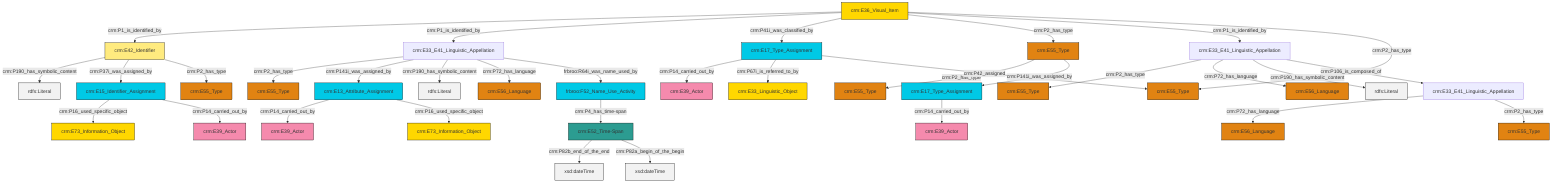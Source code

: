 graph TD
classDef Literal fill:#f2f2f2,stroke:#000000;
classDef CRM_Entity fill:#FFFFFF,stroke:#000000;
classDef Temporal_Entity fill:#00C9E6, stroke:#000000;
classDef Type fill:#E18312, stroke:#000000;
classDef Time-Span fill:#2C9C91, stroke:#000000;
classDef Appellation fill:#FFEB7F, stroke:#000000;
classDef Place fill:#008836, stroke:#000000;
classDef Persistent_Item fill:#B266B2, stroke:#000000;
classDef Conceptual_Object fill:#FFD700, stroke:#000000;
classDef Physical_Thing fill:#D2B48C, stroke:#000000;
classDef Actor fill:#f58aad, stroke:#000000;
classDef PC_Classes fill:#4ce600, stroke:#000000;
classDef Multi fill:#cccccc,stroke:#000000;

2["crm:E42_Identifier"]:::Appellation -->|crm:P190_has_symbolic_content| 3[rdfs:Literal]:::Literal
10["crm:E36_Visual_Item"]:::Conceptual_Object -->|crm:P1_is_identified_by| 2["crm:E42_Identifier"]:::Appellation
6["crm:E15_Identifier_Assignment"]:::Temporal_Entity -->|crm:P16_used_specific_object| 11["crm:E73_Information_Object"]:::Conceptual_Object
12["crm:E33_E41_Linguistic_Appellation"]:::Default -->|crm:P72_has_language| 13["crm:E56_Language"]:::Type
14["crm:E33_E41_Linguistic_Appellation"]:::Default -->|crm:P2_has_type| 15["crm:E55_Type"]:::Type
10["crm:E36_Visual_Item"]:::Conceptual_Object -->|crm:P1_is_identified_by| 14["crm:E33_E41_Linguistic_Appellation"]:::Default
20["crm:E52_Time-Span"]:::Time-Span -->|crm:P82b_end_of_the_end| 21[xsd:dateTime]:::Literal
10["crm:E36_Visual_Item"]:::Conceptual_Object -->|crm:P41i_was_classified_by| 16["crm:E17_Type_Assignment"]:::Temporal_Entity
12["crm:E33_E41_Linguistic_Appellation"]:::Default -->|crm:P2_has_type| 26["crm:E55_Type"]:::Type
28["crm:E17_Type_Assignment"]:::Temporal_Entity -->|crm:P14_carried_out_by| 29["crm:E39_Actor"]:::Actor
10["crm:E36_Visual_Item"]:::Conceptual_Object -->|crm:P2_has_type| 30["crm:E55_Type"]:::Type
2["crm:E42_Identifier"]:::Appellation -->|crm:P37i_was_assigned_by| 6["crm:E15_Identifier_Assignment"]:::Temporal_Entity
33["crm:E13_Attribute_Assignment"]:::Temporal_Entity -->|crm:P14_carried_out_by| 34["crm:E39_Actor"]:::Actor
4["crm:E33_E41_Linguistic_Appellation"]:::Default -->|crm:P2_has_type| 35["crm:E55_Type"]:::Type
30["crm:E55_Type"]:::Type -->|crm:P2_has_type| 18["crm:E55_Type"]:::Type
30["crm:E55_Type"]:::Type -->|crm:P141i_was_assigned_by| 28["crm:E17_Type_Assignment"]:::Temporal_Entity
6["crm:E15_Identifier_Assignment"]:::Temporal_Entity -->|crm:P14_carried_out_by| 37["crm:E39_Actor"]:::Actor
14["crm:E33_E41_Linguistic_Appellation"]:::Default -->|crm:P141i_was_assigned_by| 33["crm:E13_Attribute_Assignment"]:::Temporal_Entity
4["crm:E33_E41_Linguistic_Appellation"]:::Default -->|crm:P72_has_language| 38["crm:E56_Language"]:::Type
4["crm:E33_E41_Linguistic_Appellation"]:::Default -->|crm:P190_has_symbolic_content| 41[rdfs:Literal]:::Literal
10["crm:E36_Visual_Item"]:::Conceptual_Object -->|crm:P1_is_identified_by| 4["crm:E33_E41_Linguistic_Appellation"]:::Default
16["crm:E17_Type_Assignment"]:::Temporal_Entity -->|crm:P14_carried_out_by| 31["crm:E39_Actor"]:::Actor
14["crm:E33_E41_Linguistic_Appellation"]:::Default -->|crm:P190_has_symbolic_content| 44[rdfs:Literal]:::Literal
2["crm:E42_Identifier"]:::Appellation -->|crm:P2_has_type| 24["crm:E55_Type"]:::Type
0["frbroo:F52_Name_Use_Activity"]:::Temporal_Entity -->|crm:P4_has_time-span| 20["crm:E52_Time-Span"]:::Time-Span
20["crm:E52_Time-Span"]:::Time-Span -->|crm:P82a_begin_of_the_begin| 49[xsd:dateTime]:::Literal
4["crm:E33_E41_Linguistic_Appellation"]:::Default -->|crm:P106_is_composed_of| 12["crm:E33_E41_Linguistic_Appellation"]:::Default
14["crm:E33_E41_Linguistic_Appellation"]:::Default -->|crm:P72_has_language| 39["crm:E56_Language"]:::Type
16["crm:E17_Type_Assignment"]:::Temporal_Entity -->|crm:P67i_is_referred_to_by| 46["crm:E33_Linguistic_Object"]:::Conceptual_Object
14["crm:E33_E41_Linguistic_Appellation"]:::Default -->|frbroo:R64i_was_name_used_by| 0["frbroo:F52_Name_Use_Activity"]:::Temporal_Entity
10["crm:E36_Visual_Item"]:::Conceptual_Object -->|crm:P2_has_type| 8["crm:E55_Type"]:::Type
16["crm:E17_Type_Assignment"]:::Temporal_Entity -->|crm:P42_assigned| 8["crm:E55_Type"]:::Type
33["crm:E13_Attribute_Assignment"]:::Temporal_Entity -->|crm:P16_used_specific_object| 57["crm:E73_Information_Object"]:::Conceptual_Object